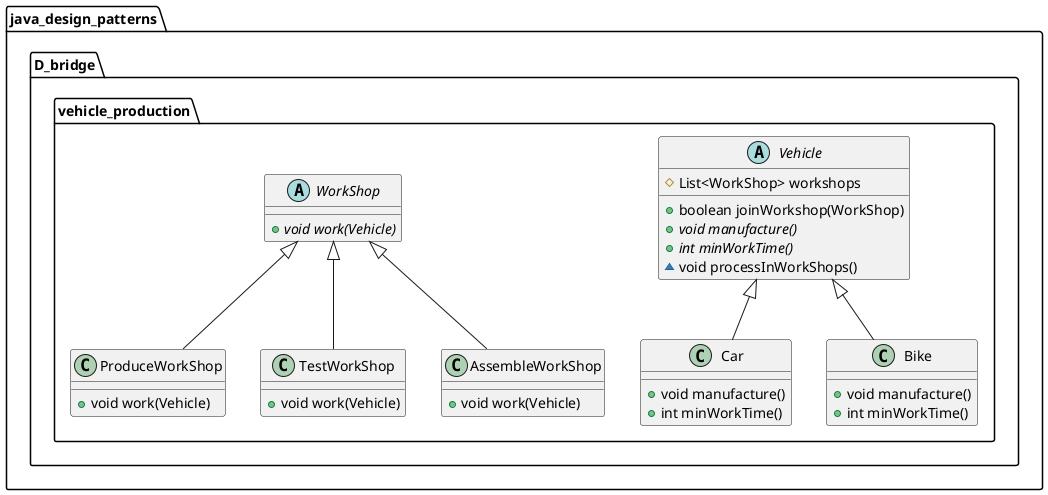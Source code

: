 @startuml
abstract class java_design_patterns.D_bridge.vehicle_production.Vehicle {
# List<WorkShop> workshops
+ boolean joinWorkshop(WorkShop)
+ {abstract}void manufacture()
+ {abstract}int minWorkTime()
~ void processInWorkShops()
}
class java_design_patterns.D_bridge.vehicle_production.ProduceWorkShop {
+ void work(Vehicle)
}
class java_design_patterns.D_bridge.vehicle_production.Car {
+ void manufacture()
+ int minWorkTime()
}
class java_design_patterns.D_bridge.vehicle_production.TestWorkShop {
+ void work(Vehicle)
}
abstract class java_design_patterns.D_bridge.vehicle_production.WorkShop {
+ {abstract}void work(Vehicle)
}
class java_design_patterns.D_bridge.vehicle_production.AssembleWorkShop {
+ void work(Vehicle)
}
class java_design_patterns.D_bridge.vehicle_production.Bike {
+ void manufacture()
+ int minWorkTime()
}


java_design_patterns.D_bridge.vehicle_production.WorkShop <|-- java_design_patterns.D_bridge.vehicle_production.ProduceWorkShop
java_design_patterns.D_bridge.vehicle_production.Vehicle <|-- java_design_patterns.D_bridge.vehicle_production.Car
java_design_patterns.D_bridge.vehicle_production.WorkShop <|-- java_design_patterns.D_bridge.vehicle_production.TestWorkShop
java_design_patterns.D_bridge.vehicle_production.WorkShop <|-- java_design_patterns.D_bridge.vehicle_production.AssembleWorkShop
java_design_patterns.D_bridge.vehicle_production.Vehicle <|-- java_design_patterns.D_bridge.vehicle_production.Bike
@enduml